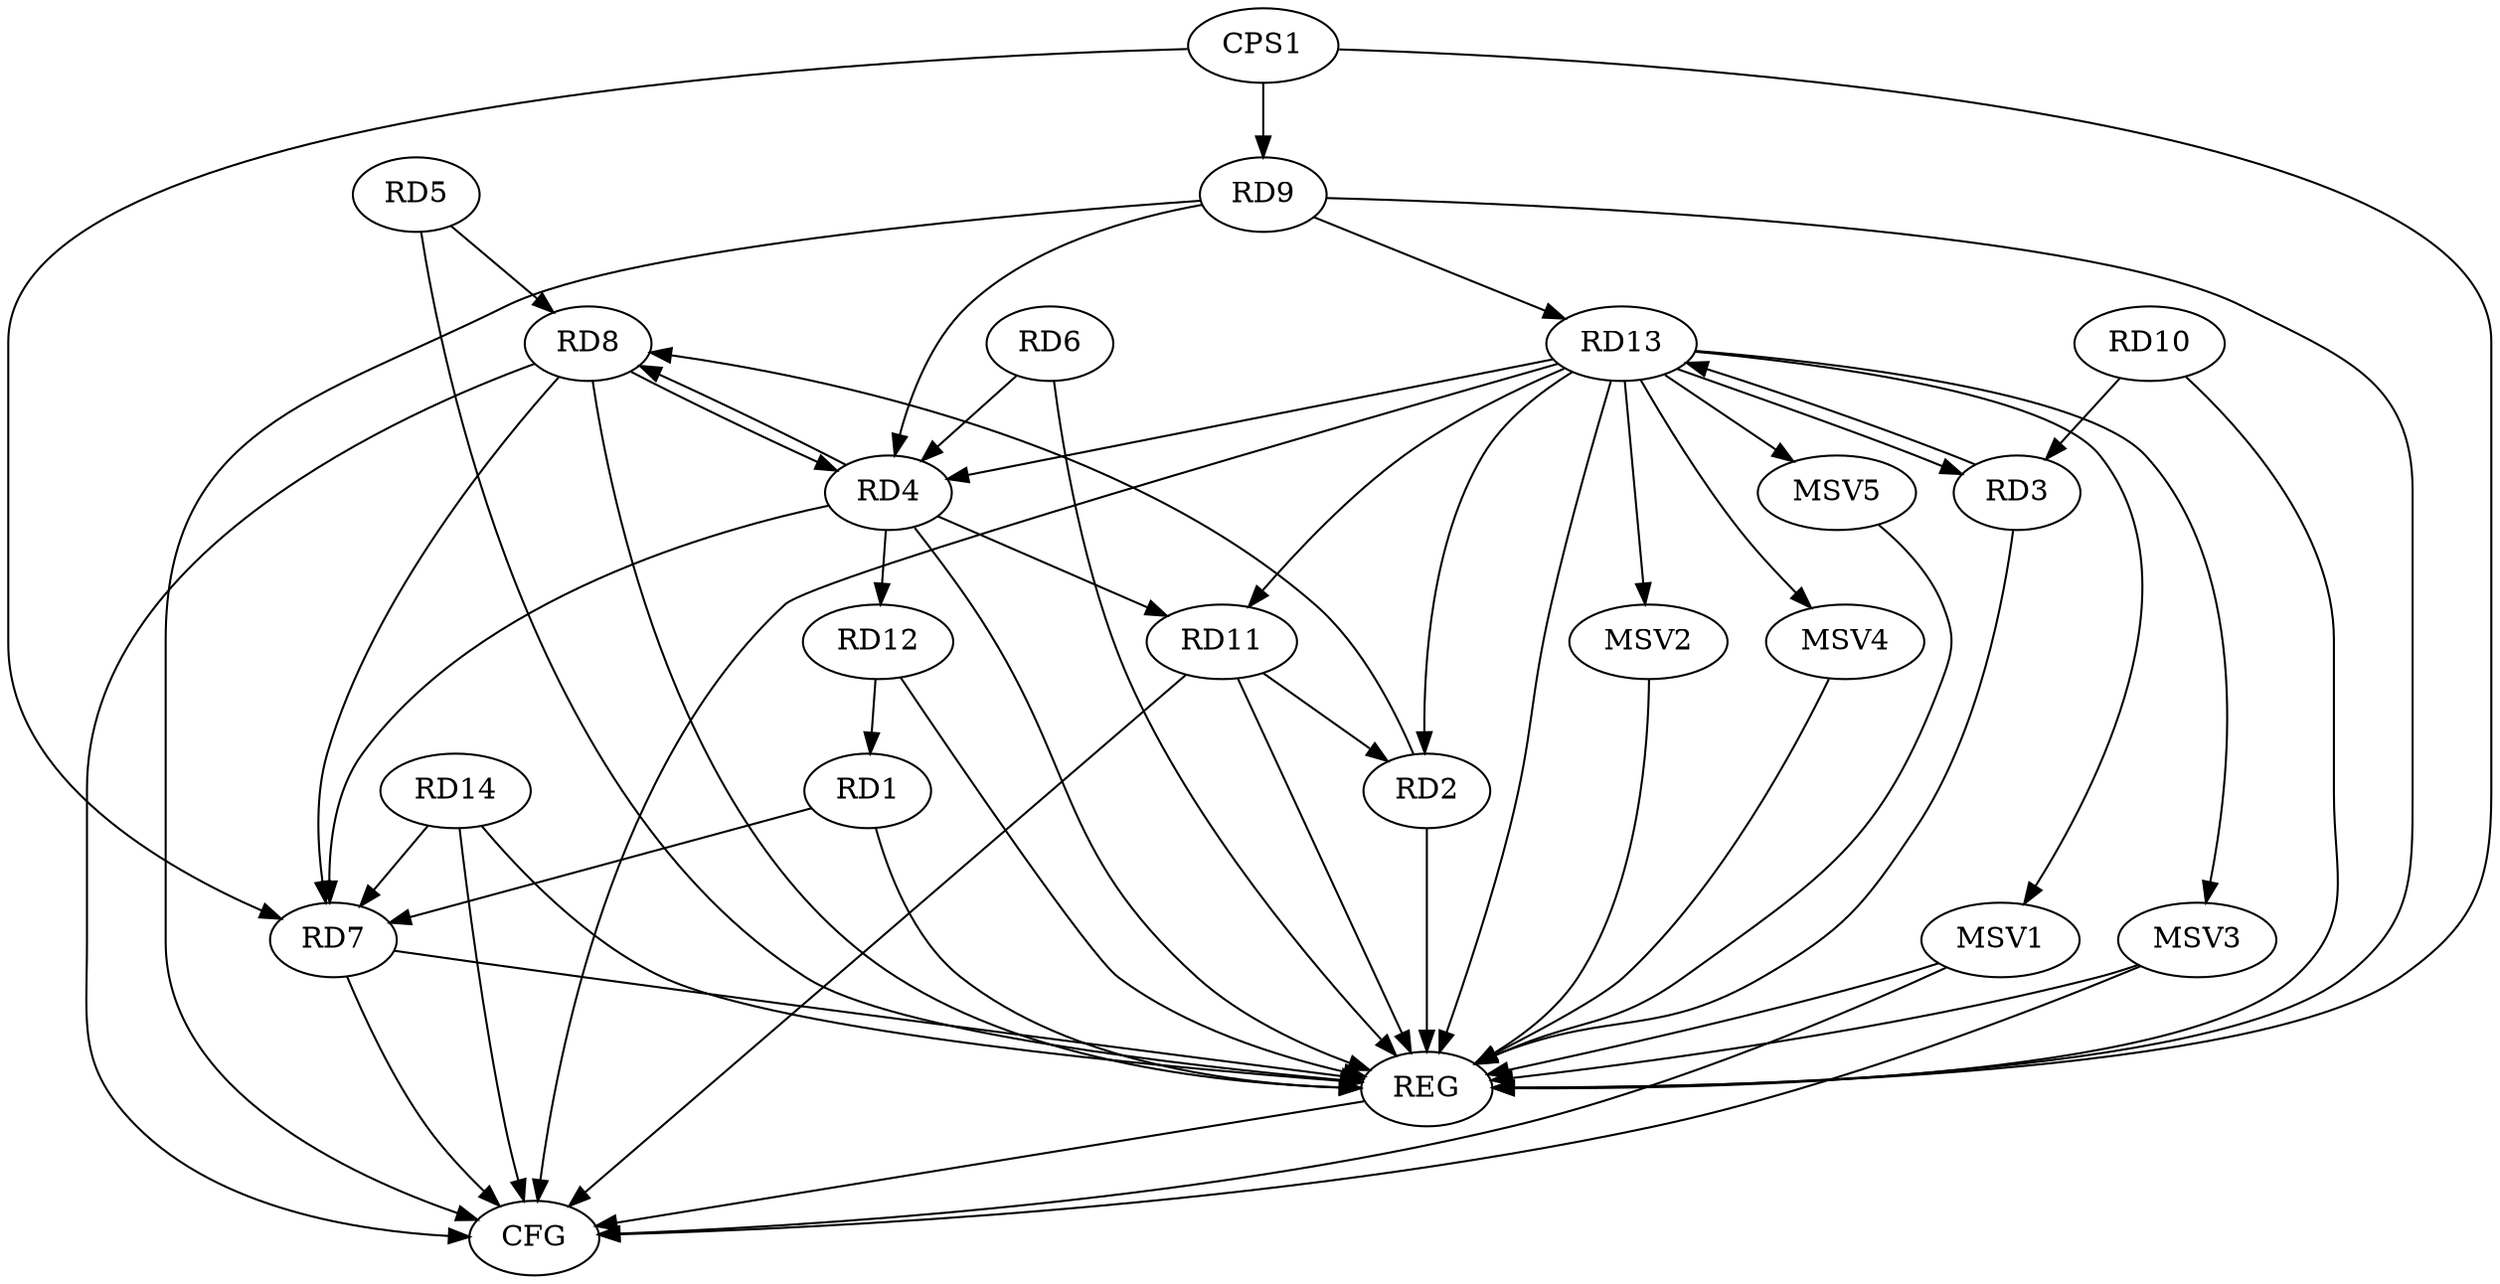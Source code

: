 strict digraph G {
  RD1 [ label="RD1" ];
  RD2 [ label="RD2" ];
  RD3 [ label="RD3" ];
  RD4 [ label="RD4" ];
  RD5 [ label="RD5" ];
  RD6 [ label="RD6" ];
  RD7 [ label="RD7" ];
  RD8 [ label="RD8" ];
  RD9 [ label="RD9" ];
  RD10 [ label="RD10" ];
  RD11 [ label="RD11" ];
  RD12 [ label="RD12" ];
  RD13 [ label="RD13" ];
  RD14 [ label="RD14" ];
  CPS1 [ label="CPS1" ];
  REG [ label="REG" ];
  CFG [ label="CFG" ];
  MSV1 [ label="MSV1" ];
  MSV2 [ label="MSV2" ];
  MSV3 [ label="MSV3" ];
  MSV4 [ label="MSV4" ];
  MSV5 [ label="MSV5" ];
  RD1 -> RD7;
  RD12 -> RD1;
  RD2 -> RD8;
  RD11 -> RD2;
  RD13 -> RD2;
  RD10 -> RD3;
  RD3 -> RD13;
  RD13 -> RD3;
  RD6 -> RD4;
  RD4 -> RD7;
  RD4 -> RD8;
  RD8 -> RD4;
  RD9 -> RD4;
  RD4 -> RD11;
  RD4 -> RD12;
  RD13 -> RD4;
  RD5 -> RD8;
  RD8 -> RD7;
  RD14 -> RD7;
  RD9 -> RD13;
  RD13 -> RD11;
  CPS1 -> RD7;
  CPS1 -> RD9;
  RD1 -> REG;
  RD2 -> REG;
  RD3 -> REG;
  RD4 -> REG;
  RD5 -> REG;
  RD6 -> REG;
  RD7 -> REG;
  RD8 -> REG;
  RD9 -> REG;
  RD10 -> REG;
  RD11 -> REG;
  RD12 -> REG;
  RD13 -> REG;
  RD14 -> REG;
  CPS1 -> REG;
  RD7 -> CFG;
  RD8 -> CFG;
  RD11 -> CFG;
  RD13 -> CFG;
  RD9 -> CFG;
  RD14 -> CFG;
  REG -> CFG;
  RD13 -> MSV1;
  MSV1 -> REG;
  MSV1 -> CFG;
  RD13 -> MSV2;
  MSV2 -> REG;
  RD13 -> MSV3;
  RD13 -> MSV4;
  MSV3 -> REG;
  MSV3 -> CFG;
  MSV4 -> REG;
  RD13 -> MSV5;
  MSV5 -> REG;
}
